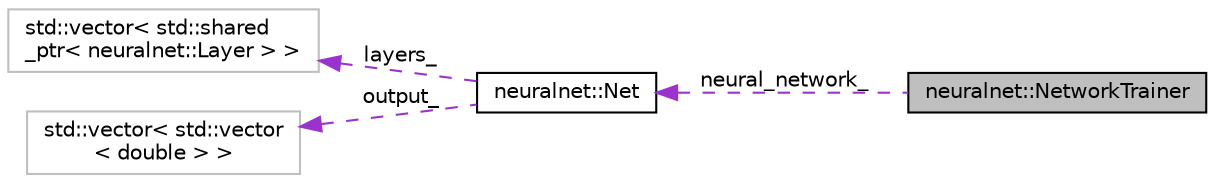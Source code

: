 digraph "neuralnet::NetworkTrainer"
{
  edge [fontname="Helvetica",fontsize="10",labelfontname="Helvetica",labelfontsize="10"];
  node [fontname="Helvetica",fontsize="10",shape=record];
  rankdir="LR";
  Node1 [label="neuralnet::NetworkTrainer",height=0.2,width=0.4,color="black", fillcolor="grey75", style="filled", fontcolor="black"];
  Node2 -> Node1 [dir="back",color="darkorchid3",fontsize="10",style="dashed",label=" neural_network_" ];
  Node2 [label="neuralnet::Net",height=0.2,width=0.4,color="black", fillcolor="white", style="filled",URL="$classneuralnet_1_1Net.html",tooltip="Abstraction of feedforward neural network. "];
  Node3 -> Node2 [dir="back",color="darkorchid3",fontsize="10",style="dashed",label=" layers_" ];
  Node3 [label="std::vector\< std::shared\l_ptr\< neuralnet::Layer \> \>",height=0.2,width=0.4,color="grey75", fillcolor="white", style="filled"];
  Node4 -> Node2 [dir="back",color="darkorchid3",fontsize="10",style="dashed",label=" output_" ];
  Node4 [label="std::vector\< std::vector\l\< double \> \>",height=0.2,width=0.4,color="grey75", fillcolor="white", style="filled"];
}
